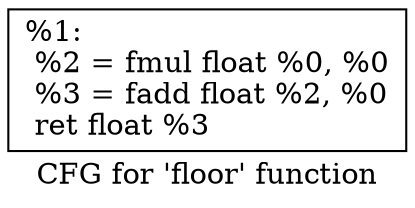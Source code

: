 digraph "CFG for 'floor' function" {
	label="CFG for 'floor' function";

	Node0x3b91030 [shape=record,label="{%1:\l  %2 = fmul float %0, %0\l  %3 = fadd float %2, %0\l  ret float %3\l}"];
}
